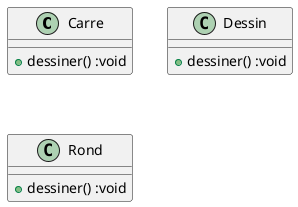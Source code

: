 @startuml
class Carre {
    + dessiner() :void
}
class Dessin {
    + dessiner() :void
}
class Rond {
    + dessiner() :void
}
@enduml